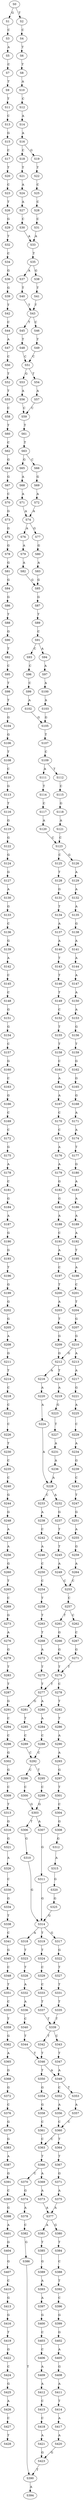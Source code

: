 strict digraph  {
	S0 -> S1 [ label = G ];
	S0 -> S2 [ label = T ];
	S1 -> S3 [ label = C ];
	S2 -> S4 [ label = C ];
	S3 -> S5 [ label = A ];
	S4 -> S6 [ label = T ];
	S5 -> S7 [ label = C ];
	S6 -> S8 [ label = T ];
	S7 -> S9 [ label = T ];
	S8 -> S10 [ label = A ];
	S9 -> S11 [ label = T ];
	S10 -> S12 [ label = C ];
	S11 -> S13 [ label = C ];
	S12 -> S14 [ label = A ];
	S13 -> S15 [ label = G ];
	S14 -> S16 [ label = A ];
	S15 -> S17 [ label = C ];
	S16 -> S18 [ label = C ];
	S16 -> S19 [ label = G ];
	S17 -> S20 [ label = T ];
	S18 -> S21 [ label = T ];
	S19 -> S22 [ label = T ];
	S20 -> S23 [ label = C ];
	S21 -> S24 [ label = A ];
	S22 -> S25 [ label = C ];
	S23 -> S26 [ label = T ];
	S24 -> S27 [ label = A ];
	S25 -> S28 [ label = C ];
	S26 -> S29 [ label = G ];
	S27 -> S30 [ label = C ];
	S28 -> S31 [ label = C ];
	S29 -> S32 [ label = T ];
	S30 -> S33 [ label = A ];
	S31 -> S33 [ label = A ];
	S32 -> S34 [ label = C ];
	S33 -> S35 [ label = T ];
	S34 -> S36 [ label = G ];
	S35 -> S37 [ label = A ];
	S35 -> S38 [ label = G ];
	S36 -> S39 [ label = G ];
	S37 -> S40 [ label = T ];
	S38 -> S41 [ label = T ];
	S39 -> S42 [ label = T ];
	S40 -> S43 [ label = T ];
	S41 -> S43 [ label = T ];
	S42 -> S44 [ label = C ];
	S43 -> S45 [ label = T ];
	S43 -> S46 [ label = C ];
	S44 -> S47 [ label = A ];
	S45 -> S48 [ label = T ];
	S46 -> S49 [ label = T ];
	S47 -> S50 [ label = C ];
	S48 -> S51 [ label = C ];
	S49 -> S51 [ label = C ];
	S50 -> S52 [ label = T ];
	S51 -> S53 [ label = G ];
	S51 -> S54 [ label = T ];
	S52 -> S55 [ label = T ];
	S53 -> S56 [ label = A ];
	S54 -> S57 [ label = A ];
	S55 -> S58 [ label = C ];
	S56 -> S59 [ label = C ];
	S57 -> S59 [ label = C ];
	S58 -> S60 [ label = T ];
	S59 -> S61 [ label = T ];
	S60 -> S62 [ label = C ];
	S61 -> S63 [ label = T ];
	S62 -> S64 [ label = G ];
	S63 -> S65 [ label = G ];
	S63 -> S66 [ label = C ];
	S64 -> S67 [ label = G ];
	S65 -> S68 [ label = A ];
	S66 -> S69 [ label = G ];
	S67 -> S70 [ label = C ];
	S68 -> S71 [ label = A ];
	S69 -> S72 [ label = A ];
	S70 -> S73 [ label = G ];
	S71 -> S74 [ label = A ];
	S72 -> S74 [ label = A ];
	S73 -> S75 [ label = G ];
	S74 -> S76 [ label = A ];
	S74 -> S77 [ label = G ];
	S75 -> S78 [ label = G ];
	S76 -> S79 [ label = A ];
	S77 -> S80 [ label = G ];
	S78 -> S81 [ label = G ];
	S79 -> S82 [ label = A ];
	S80 -> S83 [ label = A ];
	S81 -> S84 [ label = G ];
	S82 -> S85 [ label = G ];
	S83 -> S85 [ label = G ];
	S84 -> S86 [ label = G ];
	S85 -> S87 [ label = G ];
	S86 -> S88 [ label = T ];
	S87 -> S89 [ label = T ];
	S88 -> S90 [ label = G ];
	S89 -> S91 [ label = C ];
	S90 -> S92 [ label = T ];
	S91 -> S93 [ label = C ];
	S91 -> S94 [ label = A ];
	S92 -> S95 [ label = C ];
	S93 -> S96 [ label = C ];
	S94 -> S97 [ label = A ];
	S95 -> S98 [ label = T ];
	S96 -> S99 [ label = C ];
	S97 -> S100 [ label = A ];
	S98 -> S101 [ label = T ];
	S99 -> S102 [ label = A ];
	S100 -> S103 [ label = A ];
	S101 -> S104 [ label = G ];
	S102 -> S105 [ label = G ];
	S103 -> S105 [ label = G ];
	S104 -> S106 [ label = G ];
	S105 -> S107 [ label = T ];
	S106 -> S108 [ label = T ];
	S107 -> S109 [ label = C ];
	S108 -> S110 [ label = C ];
	S109 -> S111 [ label = A ];
	S109 -> S112 [ label = T ];
	S110 -> S113 [ label = G ];
	S111 -> S114 [ label = T ];
	S112 -> S115 [ label = C ];
	S113 -> S116 [ label = T ];
	S114 -> S117 [ label = C ];
	S115 -> S118 [ label = G ];
	S116 -> S119 [ label = G ];
	S117 -> S120 [ label = A ];
	S118 -> S121 [ label = A ];
	S119 -> S122 [ label = G ];
	S120 -> S123 [ label = C ];
	S121 -> S123 [ label = C ];
	S122 -> S124 [ label = G ];
	S123 -> S125 [ label = C ];
	S123 -> S126 [ label = G ];
	S124 -> S127 [ label = G ];
	S125 -> S128 [ label = T ];
	S126 -> S129 [ label = A ];
	S127 -> S130 [ label = A ];
	S128 -> S131 [ label = G ];
	S129 -> S132 [ label = A ];
	S130 -> S133 [ label = G ];
	S131 -> S134 [ label = T ];
	S132 -> S135 [ label = A ];
	S133 -> S136 [ label = C ];
	S134 -> S137 [ label = A ];
	S135 -> S138 [ label = G ];
	S136 -> S139 [ label = G ];
	S137 -> S140 [ label = A ];
	S138 -> S141 [ label = A ];
	S139 -> S142 [ label = A ];
	S140 -> S143 [ label = T ];
	S141 -> S144 [ label = A ];
	S142 -> S145 [ label = C ];
	S143 -> S146 [ label = T ];
	S144 -> S147 [ label = A ];
	S145 -> S148 [ label = C ];
	S146 -> S149 [ label = T ];
	S147 -> S150 [ label = A ];
	S148 -> S151 [ label = G ];
	S149 -> S152 [ label = C ];
	S150 -> S153 [ label = A ];
	S151 -> S154 [ label = G ];
	S152 -> S155 [ label = T ];
	S153 -> S156 [ label = G ];
	S154 -> S157 [ label = C ];
	S155 -> S158 [ label = T ];
	S156 -> S159 [ label = T ];
	S157 -> S160 [ label = G ];
	S158 -> S161 [ label = C ];
	S159 -> S162 [ label = G ];
	S160 -> S163 [ label = C ];
	S161 -> S164 [ label = A ];
	S162 -> S165 [ label = G ];
	S163 -> S166 [ label = G ];
	S164 -> S167 [ label = A ];
	S165 -> S168 [ label = G ];
	S166 -> S169 [ label = C ];
	S167 -> S170 [ label = C ];
	S168 -> S171 [ label = A ];
	S169 -> S172 [ label = C ];
	S170 -> S173 [ label = C ];
	S171 -> S174 [ label = A ];
	S172 -> S175 [ label = G ];
	S173 -> S176 [ label = A ];
	S174 -> S177 [ label = T ];
	S175 -> S178 [ label = A ];
	S176 -> S179 [ label = A ];
	S177 -> S180 [ label = G ];
	S178 -> S181 [ label = C ];
	S179 -> S182 [ label = G ];
	S180 -> S183 [ label = A ];
	S181 -> S184 [ label = G ];
	S182 -> S185 [ label = G ];
	S183 -> S186 [ label = A ];
	S184 -> S187 [ label = A ];
	S185 -> S188 [ label = A ];
	S186 -> S189 [ label = A ];
	S187 -> S190 [ label = G ];
	S188 -> S191 [ label = C ];
	S189 -> S192 [ label = A ];
	S190 -> S193 [ label = G ];
	S191 -> S194 [ label = A ];
	S192 -> S195 [ label = T ];
	S193 -> S196 [ label = T ];
	S194 -> S197 [ label = C ];
	S195 -> S198 [ label = A ];
	S196 -> S199 [ label = G ];
	S197 -> S200 [ label = T ];
	S198 -> S201 [ label = C ];
	S199 -> S202 [ label = G ];
	S200 -> S203 [ label = A ];
	S201 -> S204 [ label = T ];
	S202 -> S205 [ label = G ];
	S203 -> S206 [ label = T ];
	S204 -> S207 [ label = G ];
	S205 -> S208 [ label = A ];
	S206 -> S209 [ label = G ];
	S207 -> S210 [ label = G ];
	S208 -> S211 [ label = G ];
	S209 -> S212 [ label = G ];
	S210 -> S213 [ label = A ];
	S210 -> S212 [ label = G ];
	S211 -> S214 [ label = T ];
	S212 -> S215 [ label = T ];
	S212 -> S216 [ label = A ];
	S213 -> S217 [ label = A ];
	S214 -> S218 [ label = C ];
	S215 -> S219 [ label = A ];
	S216 -> S220 [ label = A ];
	S217 -> S221 [ label = G ];
	S218 -> S222 [ label = C ];
	S219 -> S223 [ label = G ];
	S220 -> S224 [ label = A ];
	S221 -> S225 [ label = A ];
	S222 -> S226 [ label = C ];
	S223 -> S227 [ label = T ];
	S224 -> S228 [ label = A ];
	S225 -> S229 [ label = C ];
	S226 -> S230 [ label = T ];
	S227 -> S231 [ label = A ];
	S228 -> S232 [ label = A ];
	S228 -> S233 [ label = C ];
	S229 -> S234 [ label = A ];
	S230 -> S235 [ label = C ];
	S231 -> S236 [ label = A ];
	S232 -> S237 [ label = G ];
	S233 -> S238 [ label = A ];
	S234 -> S239 [ label = G ];
	S235 -> S240 [ label = C ];
	S236 -> S228 [ label = A ];
	S237 -> S241 [ label = T ];
	S238 -> S242 [ label = C ];
	S239 -> S243 [ label = C ];
	S240 -> S244 [ label = G ];
	S241 -> S245 [ label = T ];
	S242 -> S246 [ label = A ];
	S243 -> S247 [ label = T ];
	S244 -> S248 [ label = G ];
	S245 -> S249 [ label = A ];
	S246 -> S250 [ label = C ];
	S247 -> S251 [ label = G ];
	S248 -> S252 [ label = A ];
	S249 -> S253 [ label = C ];
	S250 -> S254 [ label = C ];
	S251 -> S255 [ label = A ];
	S252 -> S256 [ label = A ];
	S253 -> S257 [ label = C ];
	S254 -> S258 [ label = T ];
	S255 -> S259 [ label = G ];
	S256 -> S260 [ label = G ];
	S257 -> S261 [ label = T ];
	S257 -> S262 [ label = C ];
	S258 -> S263 [ label = T ];
	S259 -> S264 [ label = A ];
	S260 -> S265 [ label = T ];
	S261 -> S266 [ label = G ];
	S262 -> S267 [ label = C ];
	S263 -> S268 [ label = T ];
	S264 -> S253 [ label = C ];
	S265 -> S269 [ label = C ];
	S266 -> S270 [ label = G ];
	S267 -> S271 [ label = G ];
	S268 -> S272 [ label = A ];
	S269 -> S273 [ label = G ];
	S270 -> S274 [ label = T ];
	S271 -> S274 [ label = T ];
	S272 -> S275 [ label = T ];
	S273 -> S276 [ label = A ];
	S274 -> S277 [ label = T ];
	S274 -> S278 [ label = C ];
	S275 -> S277 [ label = T ];
	S276 -> S279 [ label = G ];
	S277 -> S280 [ label = A ];
	S277 -> S281 [ label = G ];
	S278 -> S282 [ label = T ];
	S279 -> S283 [ label = T ];
	S280 -> S284 [ label = A ];
	S281 -> S285 [ label = T ];
	S282 -> S286 [ label = T ];
	S283 -> S287 [ label = T ];
	S284 -> S288 [ label = C ];
	S285 -> S289 [ label = C ];
	S286 -> S290 [ label = A ];
	S287 -> S291 [ label = G ];
	S288 -> S292 [ label = C ];
	S289 -> S292 [ label = C ];
	S290 -> S293 [ label = A ];
	S291 -> S294 [ label = C ];
	S292 -> S295 [ label = T ];
	S292 -> S296 [ label = C ];
	S293 -> S297 [ label = G ];
	S294 -> S298 [ label = C ];
	S295 -> S299 [ label = C ];
	S296 -> S300 [ label = C ];
	S297 -> S301 [ label = T ];
	S298 -> S302 [ label = G ];
	S299 -> S303 [ label = G ];
	S300 -> S303 [ label = G ];
	S301 -> S304 [ label = C ];
	S302 -> S305 [ label = G ];
	S303 -> S306 [ label = T ];
	S303 -> S307 [ label = A ];
	S304 -> S308 [ label = G ];
	S305 -> S309 [ label = C ];
	S306 -> S310 [ label = G ];
	S307 -> S311 [ label = G ];
	S308 -> S312 [ label = G ];
	S309 -> S313 [ label = T ];
	S310 -> S314 [ label = G ];
	S311 -> S314 [ label = G ];
	S312 -> S315 [ label = A ];
	S313 -> S316 [ label = G ];
	S314 -> S317 [ label = G ];
	S314 -> S318 [ label = A ];
	S314 -> S319 [ label = T ];
	S315 -> S320 [ label = G ];
	S316 -> S321 [ label = G ];
	S317 -> S322 [ label = G ];
	S318 -> S323 [ label = T ];
	S319 -> S324 [ label = T ];
	S320 -> S325 [ label = G ];
	S321 -> S326 [ label = A ];
	S322 -> S327 [ label = T ];
	S323 -> S328 [ label = T ];
	S324 -> S329 [ label = C ];
	S325 -> S314 [ label = G ];
	S326 -> S330 [ label = C ];
	S327 -> S331 [ label = T ];
	S328 -> S332 [ label = A ];
	S329 -> S333 [ label = C ];
	S330 -> S334 [ label = G ];
	S331 -> S335 [ label = T ];
	S332 -> S336 [ label = A ];
	S333 -> S337 [ label = T ];
	S334 -> S338 [ label = T ];
	S335 -> S339 [ label = T ];
	S336 -> S340 [ label = C ];
	S337 -> S339 [ label = T ];
	S338 -> S341 [ label = C ];
	S339 -> S342 [ label = T ];
	S339 -> S343 [ label = C ];
	S340 -> S344 [ label = T ];
	S341 -> S345 [ label = G ];
	S342 -> S346 [ label = T ];
	S343 -> S347 [ label = T ];
	S344 -> S346 [ label = T ];
	S345 -> S348 [ label = C ];
	S346 -> S349 [ label = A ];
	S346 -> S350 [ label = T ];
	S347 -> S349 [ label = A ];
	S348 -> S351 [ label = T ];
	S349 -> S352 [ label = C ];
	S349 -> S353 [ label = T ];
	S350 -> S354 [ label = G ];
	S351 -> S355 [ label = C ];
	S352 -> S356 [ label = A ];
	S353 -> S357 [ label = A ];
	S354 -> S358 [ label = G ];
	S355 -> S359 [ label = T ];
	S356 -> S360 [ label = C ];
	S357 -> S360 [ label = C ];
	S358 -> S361 [ label = C ];
	S359 -> S362 [ label = G ];
	S360 -> S363 [ label = C ];
	S360 -> S364 [ label = T ];
	S361 -> S363 [ label = C ];
	S362 -> S365 [ label = A ];
	S363 -> S366 [ label = T ];
	S364 -> S367 [ label = T ];
	S365 -> S368 [ label = G ];
	S366 -> S369 [ label = A ];
	S366 -> S370 [ label = C ];
	S367 -> S371 [ label = G ];
	S368 -> S372 [ label = G ];
	S369 -> S373 [ label = A ];
	S370 -> S374 [ label = G ];
	S371 -> S375 [ label = A ];
	S372 -> S376 [ label = C ];
	S373 -> S377 [ label = A ];
	S374 -> S378 [ label = A ];
	S375 -> S377 [ label = A ];
	S376 -> S379 [ label = G ];
	S377 -> S380 [ label = G ];
	S377 -> S381 [ label = A ];
	S378 -> S382 [ label = C ];
	S379 -> S383 [ label = G ];
	S380 -> S384 [ label = T ];
	S381 -> S385 [ label = T ];
	S382 -> S386 [ label = G ];
	S383 -> S387 [ label = A ];
	S384 -> S388 [ label = C ];
	S385 -> S389 [ label = G ];
	S386 -> S390 [ label = T ];
	S387 -> S391 [ label = G ];
	S388 -> S392 [ label = T ];
	S389 -> S393 [ label = A ];
	S390 -> S394 [ label = A ];
	S391 -> S395 [ label = C ];
	S392 -> S396 [ label = C ];
	S393 -> S397 [ label = A ];
	S395 -> S398 [ label = G ];
	S396 -> S399 [ label = G ];
	S397 -> S400 [ label = G ];
	S398 -> S401 [ label = A ];
	S399 -> S402 [ label = G ];
	S400 -> S403 [ label = C ];
	S401 -> S404 [ label = G ];
	S402 -> S405 [ label = A ];
	S403 -> S406 [ label = C ];
	S404 -> S407 [ label = G ];
	S405 -> S408 [ label = G ];
	S406 -> S409 [ label = A ];
	S407 -> S410 [ label = C ];
	S408 -> S411 [ label = A ];
	S409 -> S412 [ label = A ];
	S410 -> S413 [ label = G ];
	S411 -> S414 [ label = T ];
	S412 -> S415 [ label = C ];
	S413 -> S416 [ label = G ];
	S414 -> S417 [ label = A ];
	S415 -> S418 [ label = C ];
	S416 -> S419 [ label = T ];
	S417 -> S420 [ label = A ];
	S418 -> S421 [ label = A ];
	S419 -> S422 [ label = G ];
	S420 -> S423 [ label = G ];
	S421 -> S423 [ label = G ];
	S422 -> S424 [ label = C ];
	S423 -> S390 [ label = T ];
	S424 -> S425 [ label = G ];
	S425 -> S426 [ label = A ];
	S426 -> S427 [ label = C ];
	S427 -> S428 [ label = T ];
}
